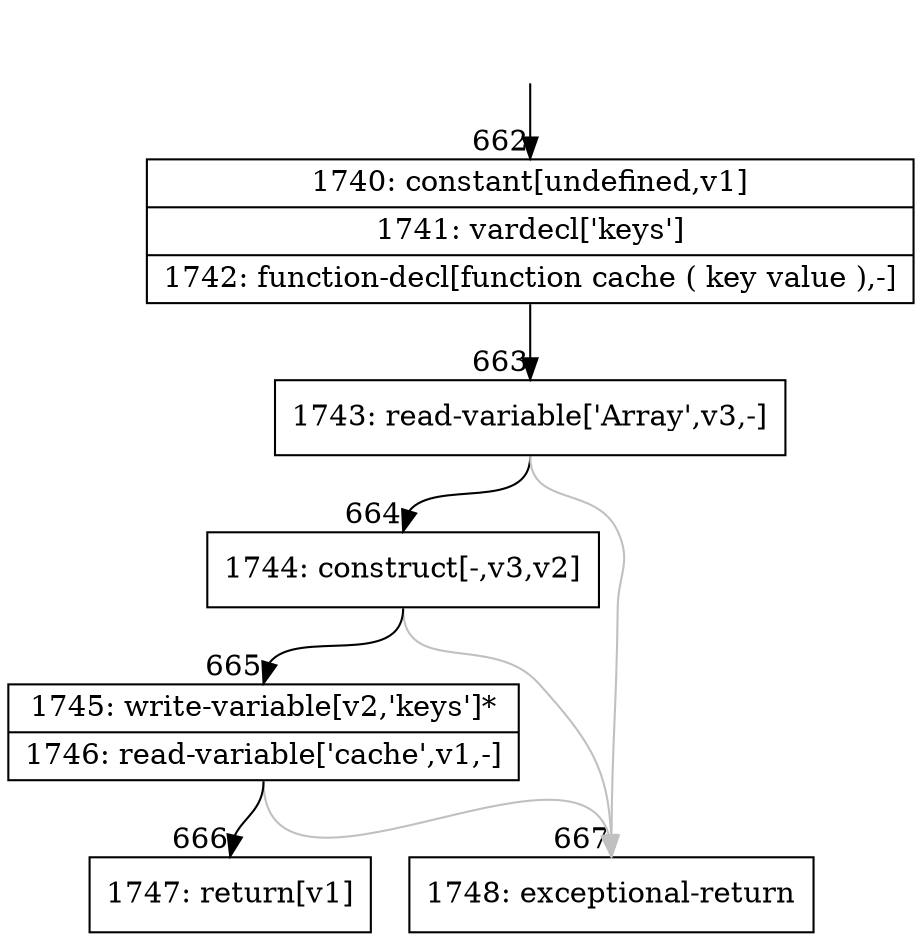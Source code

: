 digraph {
rankdir="TD"
BB_entry51[shape=none,label=""];
BB_entry51 -> BB662 [tailport=s, headport=n, headlabel="    662"]
BB662 [shape=record label="{1740: constant[undefined,v1]|1741: vardecl['keys']|1742: function-decl[function cache ( key value ),-]}" ] 
BB662 -> BB663 [tailport=s, headport=n, headlabel="      663"]
BB663 [shape=record label="{1743: read-variable['Array',v3,-]}" ] 
BB663 -> BB664 [tailport=s, headport=n, headlabel="      664"]
BB663 -> BB667 [tailport=s, headport=n, color=gray, headlabel="      667"]
BB664 [shape=record label="{1744: construct[-,v3,v2]}" ] 
BB664 -> BB665 [tailport=s, headport=n, headlabel="      665"]
BB664 -> BB667 [tailport=s, headport=n, color=gray]
BB665 [shape=record label="{1745: write-variable[v2,'keys']*|1746: read-variable['cache',v1,-]}" ] 
BB665 -> BB666 [tailport=s, headport=n, headlabel="      666"]
BB665 -> BB667 [tailport=s, headport=n, color=gray]
BB666 [shape=record label="{1747: return[v1]}" ] 
BB667 [shape=record label="{1748: exceptional-return}" ] 
}
